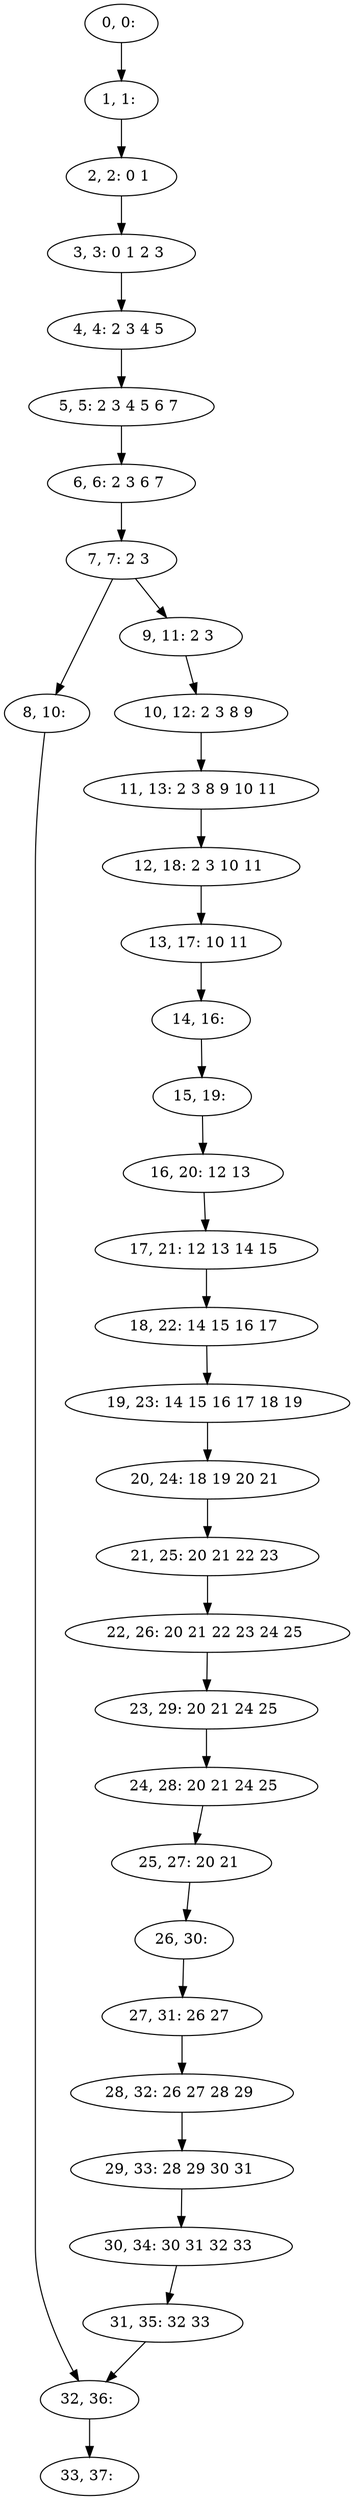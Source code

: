 digraph G {
0[label="0, 0: "];
1[label="1, 1: "];
2[label="2, 2: 0 1 "];
3[label="3, 3: 0 1 2 3 "];
4[label="4, 4: 2 3 4 5 "];
5[label="5, 5: 2 3 4 5 6 7 "];
6[label="6, 6: 2 3 6 7 "];
7[label="7, 7: 2 3 "];
8[label="8, 10: "];
9[label="9, 11: 2 3 "];
10[label="10, 12: 2 3 8 9 "];
11[label="11, 13: 2 3 8 9 10 11 "];
12[label="12, 18: 2 3 10 11 "];
13[label="13, 17: 10 11 "];
14[label="14, 16: "];
15[label="15, 19: "];
16[label="16, 20: 12 13 "];
17[label="17, 21: 12 13 14 15 "];
18[label="18, 22: 14 15 16 17 "];
19[label="19, 23: 14 15 16 17 18 19 "];
20[label="20, 24: 18 19 20 21 "];
21[label="21, 25: 20 21 22 23 "];
22[label="22, 26: 20 21 22 23 24 25 "];
23[label="23, 29: 20 21 24 25 "];
24[label="24, 28: 20 21 24 25 "];
25[label="25, 27: 20 21 "];
26[label="26, 30: "];
27[label="27, 31: 26 27 "];
28[label="28, 32: 26 27 28 29 "];
29[label="29, 33: 28 29 30 31 "];
30[label="30, 34: 30 31 32 33 "];
31[label="31, 35: 32 33 "];
32[label="32, 36: "];
33[label="33, 37: "];
0->1 ;
1->2 ;
2->3 ;
3->4 ;
4->5 ;
5->6 ;
6->7 ;
7->8 ;
7->9 ;
8->32 ;
9->10 ;
10->11 ;
11->12 ;
12->13 ;
13->14 ;
14->15 ;
15->16 ;
16->17 ;
17->18 ;
18->19 ;
19->20 ;
20->21 ;
21->22 ;
22->23 ;
23->24 ;
24->25 ;
25->26 ;
26->27 ;
27->28 ;
28->29 ;
29->30 ;
30->31 ;
31->32 ;
32->33 ;
}

